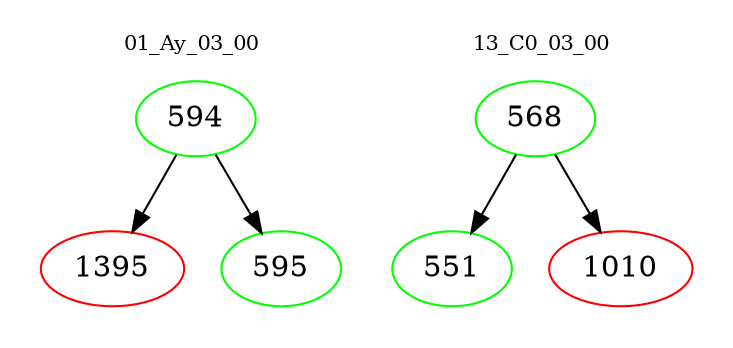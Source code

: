 digraph{
subgraph cluster_0 {
color = white
label = "01_Ay_03_00";
fontsize=10;
T0_594 [label="594", color="green"]
T0_594 -> T0_1395 [color="black"]
T0_1395 [label="1395", color="red"]
T0_594 -> T0_595 [color="black"]
T0_595 [label="595", color="green"]
}
subgraph cluster_1 {
color = white
label = "13_C0_03_00";
fontsize=10;
T1_568 [label="568", color="green"]
T1_568 -> T1_551 [color="black"]
T1_551 [label="551", color="green"]
T1_568 -> T1_1010 [color="black"]
T1_1010 [label="1010", color="red"]
}
}
